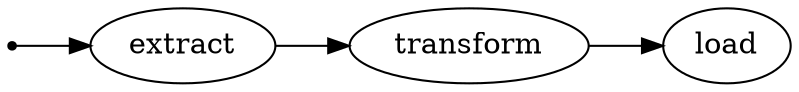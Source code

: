 digraph {
	rankdir=LR
	BEGIN [shape=point]
	BEGIN -> 0
	0 [label=extract]
	0 -> 1
	1 [label=transform]
	1 -> 2
	2 [label=load]
}
